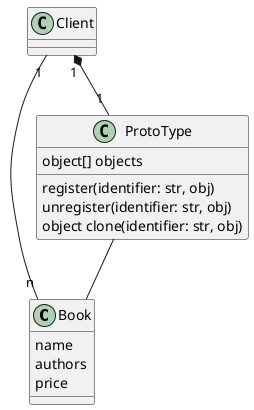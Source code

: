 @startuml

class Book {
    name
    authors
    price
}

class ProtoType {
    object[] objects
    register(identifier: str, obj)
    unregister(identifier: str, obj)
    object clone(identifier: str, obj)
}

class Client

Client "1"--"n" Book
Client "1"*--"1" ProtoType
ProtoType -- Book


@enduml